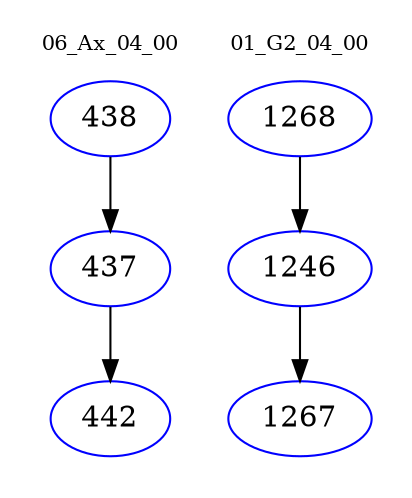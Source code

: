 digraph{
subgraph cluster_0 {
color = white
label = "06_Ax_04_00";
fontsize=10;
T0_438 [label="438", color="blue"]
T0_438 -> T0_437 [color="black"]
T0_437 [label="437", color="blue"]
T0_437 -> T0_442 [color="black"]
T0_442 [label="442", color="blue"]
}
subgraph cluster_1 {
color = white
label = "01_G2_04_00";
fontsize=10;
T1_1268 [label="1268", color="blue"]
T1_1268 -> T1_1246 [color="black"]
T1_1246 [label="1246", color="blue"]
T1_1246 -> T1_1267 [color="black"]
T1_1267 [label="1267", color="blue"]
}
}
